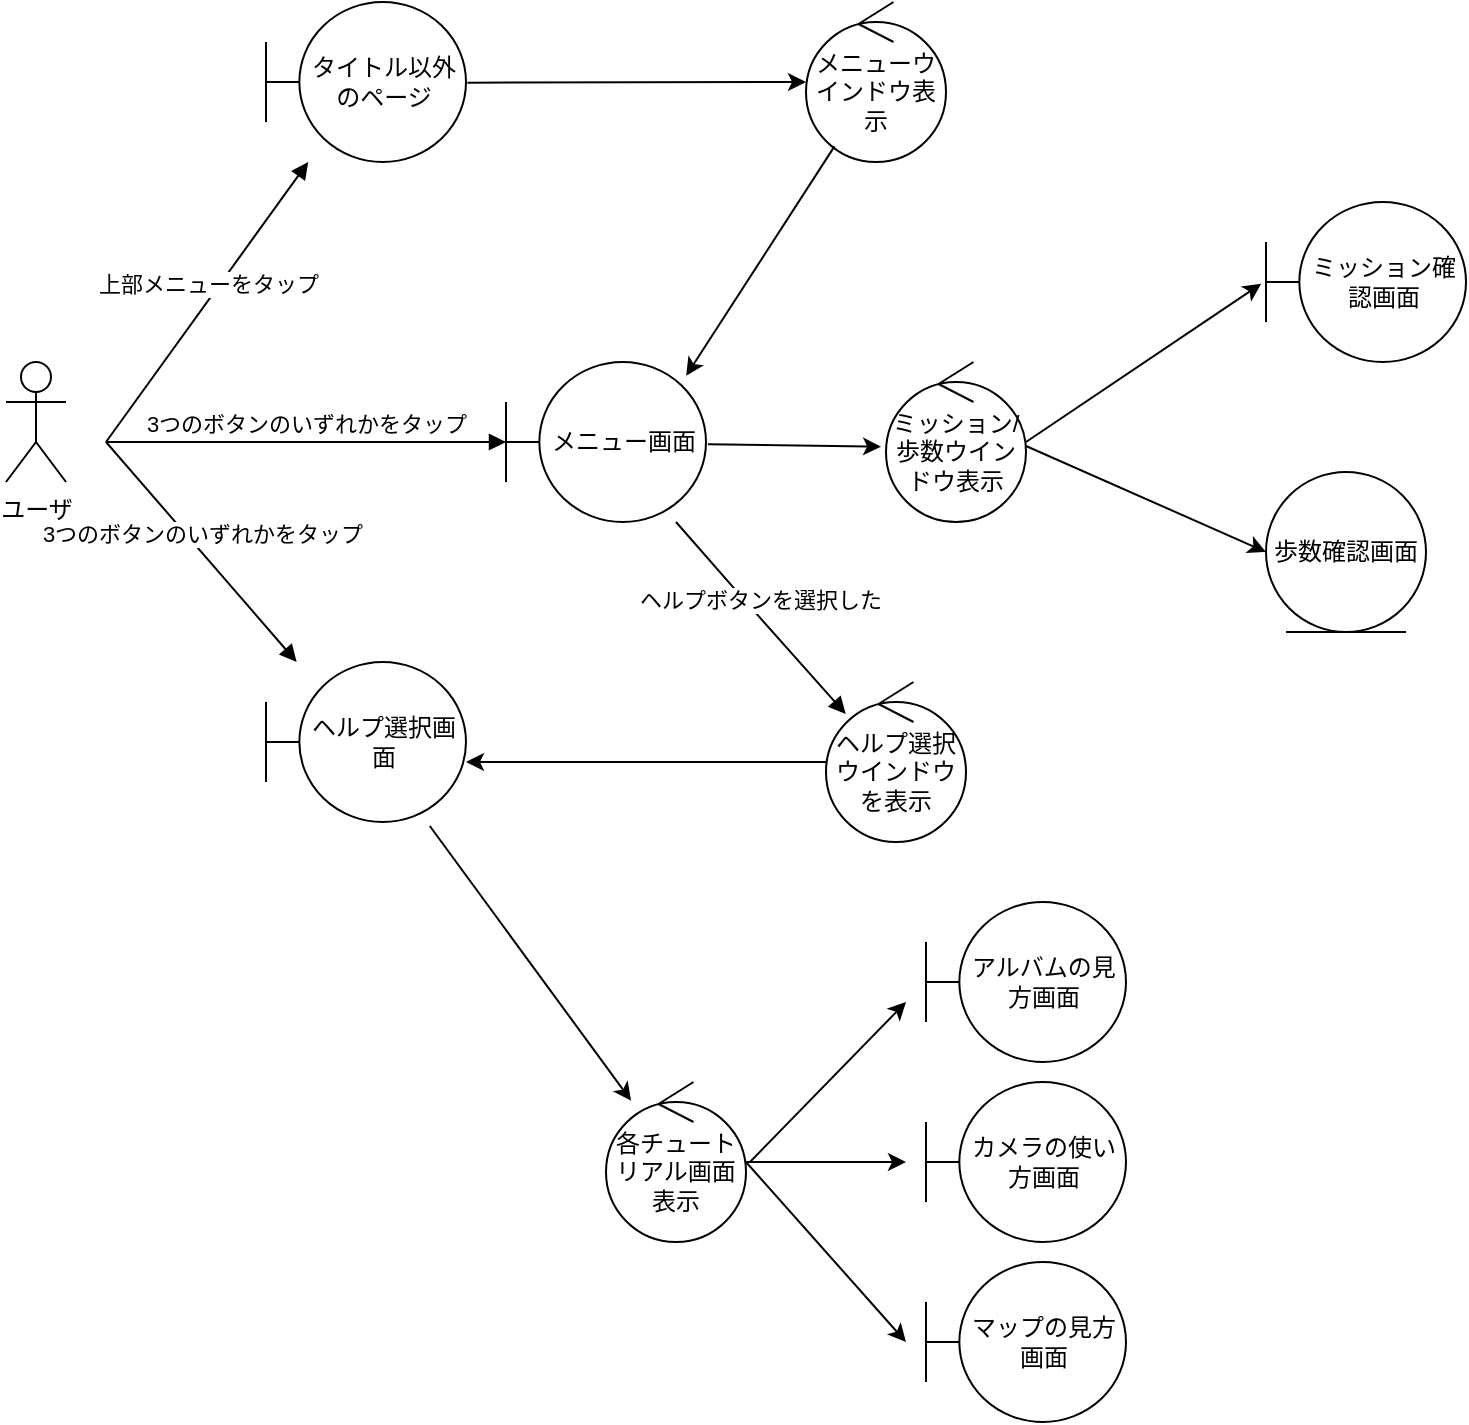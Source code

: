 <mxfile version="13.6.5">
    <diagram id="10kJ45dkskCQGTVulWHf" name="ページ1">
        <mxGraphModel dx="989" dy="824" grid="1" gridSize="10" guides="1" tooltips="1" connect="1" arrows="1" fold="1" page="1" pageScale="1" pageWidth="827" pageHeight="1169" math="0" shadow="0">
            <root>
                <mxCell id="0"/>
                <mxCell id="1" parent="0"/>
                <mxCell id="2" value="ユーザ" style="shape=umlActor;verticalLabelPosition=bottom;verticalAlign=top;html=1;outlineConnect=0;" vertex="1" parent="1">
                    <mxGeometry x="30" y="490" width="30" height="60" as="geometry"/>
                </mxCell>
                <mxCell id="3" value="タイトル以外のページ" style="shape=umlBoundary;whiteSpace=wrap;html=1;" vertex="1" parent="1">
                    <mxGeometry x="160" y="310" width="100" height="80" as="geometry"/>
                </mxCell>
                <mxCell id="4" value="上部メニューをタップ" style="html=1;verticalAlign=bottom;endArrow=block;" edge="1" parent="1" target="3">
                    <mxGeometry width="80" relative="1" as="geometry">
                        <mxPoint x="80" y="530" as="sourcePoint"/>
                        <mxPoint x="160" y="560" as="targetPoint"/>
                    </mxGeometry>
                </mxCell>
                <mxCell id="5" value="メニュー画面" style="shape=umlBoundary;whiteSpace=wrap;html=1;" vertex="1" parent="1">
                    <mxGeometry x="280" y="490" width="100" height="80" as="geometry"/>
                </mxCell>
                <mxCell id="6" value="メニューウインドウ表示" style="ellipse;shape=umlControl;whiteSpace=wrap;html=1;" vertex="1" parent="1">
                    <mxGeometry x="430" y="310" width="70" height="80" as="geometry"/>
                </mxCell>
                <mxCell id="7" value="" style="endArrow=classic;html=1;entryX=0.901;entryY=0.086;entryDx=0;entryDy=0;entryPerimeter=0;" edge="1" parent="1" source="6" target="5">
                    <mxGeometry width="50" height="50" relative="1" as="geometry">
                        <mxPoint x="340" y="540" as="sourcePoint"/>
                        <mxPoint x="390" y="470" as="targetPoint"/>
                    </mxGeometry>
                </mxCell>
                <mxCell id="8" value="" style="endArrow=classic;html=1;exitX=1.007;exitY=0.504;exitDx=0;exitDy=0;exitPerimeter=0;entryX=0;entryY=0.5;entryDx=0;entryDy=0;entryPerimeter=0;" edge="1" parent="1" source="3" target="6">
                    <mxGeometry width="50" height="50" relative="1" as="geometry">
                        <mxPoint x="380" y="470" as="sourcePoint"/>
                        <mxPoint x="420" y="420" as="targetPoint"/>
                    </mxGeometry>
                </mxCell>
                <mxCell id="9" value="3つのボタンのいずれかをタップ" style="html=1;verticalAlign=bottom;endArrow=block;entryX=0;entryY=0.5;entryDx=0;entryDy=0;entryPerimeter=0;" edge="1" parent="1" target="5">
                    <mxGeometry width="80" relative="1" as="geometry">
                        <mxPoint x="80" y="530" as="sourcePoint"/>
                        <mxPoint x="219" y="530" as="targetPoint"/>
                    </mxGeometry>
                </mxCell>
                <mxCell id="10" value="ミッション/歩数ウインドウ表示" style="ellipse;shape=umlControl;whiteSpace=wrap;html=1;" vertex="1" parent="1">
                    <mxGeometry x="470" y="490" width="70" height="80" as="geometry"/>
                </mxCell>
                <mxCell id="11" value="" style="endArrow=classic;html=1;entryX=-0.03;entryY=0.636;entryDx=0;entryDy=0;entryPerimeter=0;" edge="1" parent="1">
                    <mxGeometry width="50" height="50" relative="1" as="geometry">
                        <mxPoint x="540" y="530" as="sourcePoint"/>
                        <mxPoint x="657.6" y="450.88" as="targetPoint"/>
                    </mxGeometry>
                </mxCell>
                <mxCell id="12" value="" style="endArrow=classic;html=1;entryX=0;entryY=0.5;entryDx=0;entryDy=0;" edge="1" parent="1" target="14">
                    <mxGeometry width="50" height="50" relative="1" as="geometry">
                        <mxPoint x="540" y="532" as="sourcePoint"/>
                        <mxPoint x="560" y="600" as="targetPoint"/>
                    </mxGeometry>
                </mxCell>
                <mxCell id="14" value="歩数確認画面" style="ellipse;shape=umlEntity;whiteSpace=wrap;html=1;" vertex="1" parent="1">
                    <mxGeometry x="660" y="545" width="80" height="80" as="geometry"/>
                </mxCell>
                <mxCell id="15" value="" style="endArrow=classic;html=1;exitX=1.01;exitY=0.514;exitDx=0;exitDy=0;exitPerimeter=0;entryX=-0.035;entryY=0.529;entryDx=0;entryDy=0;entryPerimeter=0;" edge="1" parent="1" source="5" target="10">
                    <mxGeometry width="50" height="50" relative="1" as="geometry">
                        <mxPoint x="380" y="610" as="sourcePoint"/>
                        <mxPoint x="400" y="531" as="targetPoint"/>
                    </mxGeometry>
                </mxCell>
                <mxCell id="16" value="ヘルプ選択ウインドウを表示" style="ellipse;shape=umlControl;whiteSpace=wrap;html=1;" vertex="1" parent="1">
                    <mxGeometry x="440" y="650" width="70" height="80" as="geometry"/>
                </mxCell>
                <mxCell id="17" value="ヘルプ選択画面" style="shape=umlBoundary;whiteSpace=wrap;html=1;" vertex="1" parent="1">
                    <mxGeometry x="160" y="640" width="100" height="80" as="geometry"/>
                </mxCell>
                <mxCell id="18" value="" style="endArrow=classic;html=1;exitX=0;exitY=0.5;exitDx=0;exitDy=0;exitPerimeter=0;entryX=1;entryY=0.625;entryDx=0;entryDy=0;entryPerimeter=0;" edge="1" parent="1" source="16" target="17">
                    <mxGeometry width="50" height="50" relative="1" as="geometry">
                        <mxPoint x="380" y="610" as="sourcePoint"/>
                        <mxPoint x="430" y="560" as="targetPoint"/>
                    </mxGeometry>
                </mxCell>
                <mxCell id="19" value="ヘルプボタンを選択した&lt;br&gt;" style="html=1;verticalAlign=bottom;endArrow=block;entryX=0.141;entryY=0.2;entryDx=0;entryDy=0;entryPerimeter=0;" edge="1" parent="1" source="5" target="16">
                    <mxGeometry width="80" relative="1" as="geometry">
                        <mxPoint x="370" y="590" as="sourcePoint"/>
                        <mxPoint x="450" y="590" as="targetPoint"/>
                        <Array as="points">
                            <mxPoint x="400" y="610"/>
                        </Array>
                    </mxGeometry>
                </mxCell>
                <mxCell id="20" value="3つのボタンのいずれかをタップ" style="html=1;verticalAlign=bottom;endArrow=block;" edge="1" parent="1" target="17">
                    <mxGeometry width="80" relative="1" as="geometry">
                        <mxPoint x="80" y="530" as="sourcePoint"/>
                        <mxPoint x="450" y="590" as="targetPoint"/>
                    </mxGeometry>
                </mxCell>
                <mxCell id="21" value="各チュートリアル画面表示" style="ellipse;shape=umlControl;whiteSpace=wrap;html=1;" vertex="1" parent="1">
                    <mxGeometry x="330" y="850" width="70" height="80" as="geometry"/>
                </mxCell>
                <mxCell id="22" value="" style="endArrow=classic;html=1;exitX=0.819;exitY=1.025;exitDx=0;exitDy=0;exitPerimeter=0;" edge="1" parent="1" source="17" target="21">
                    <mxGeometry width="50" height="50" relative="1" as="geometry">
                        <mxPoint x="370" y="750" as="sourcePoint"/>
                        <mxPoint x="420" y="700" as="targetPoint"/>
                    </mxGeometry>
                </mxCell>
                <mxCell id="26" value="" style="endArrow=classic;html=1;entryX=0;entryY=0.75;entryDx=0;entryDy=0;entryPerimeter=0;" edge="1" parent="1">
                    <mxGeometry width="50" height="50" relative="1" as="geometry">
                        <mxPoint x="402" y="890" as="sourcePoint"/>
                        <mxPoint x="480" y="810" as="targetPoint"/>
                    </mxGeometry>
                </mxCell>
                <mxCell id="27" value="" style="endArrow=classic;html=1;entryX=0;entryY=0.5;entryDx=0;entryDy=0;" edge="1" parent="1">
                    <mxGeometry width="50" height="50" relative="1" as="geometry">
                        <mxPoint x="400" y="890" as="sourcePoint"/>
                        <mxPoint x="480" y="890" as="targetPoint"/>
                    </mxGeometry>
                </mxCell>
                <mxCell id="28" value="" style="endArrow=classic;html=1;entryX=0;entryY=0.375;entryDx=0;entryDy=0;entryPerimeter=0;" edge="1" parent="1">
                    <mxGeometry width="50" height="50" relative="1" as="geometry">
                        <mxPoint x="400" y="890" as="sourcePoint"/>
                        <mxPoint x="480" y="980" as="targetPoint"/>
                    </mxGeometry>
                </mxCell>
                <mxCell id="31" value="ミッション確認画面" style="shape=umlBoundary;whiteSpace=wrap;html=1;" vertex="1" parent="1">
                    <mxGeometry x="660" y="410" width="100" height="80" as="geometry"/>
                </mxCell>
                <mxCell id="32" value="アルバムの見方画面" style="shape=umlBoundary;whiteSpace=wrap;html=1;" vertex="1" parent="1">
                    <mxGeometry x="490" y="760" width="100" height="80" as="geometry"/>
                </mxCell>
                <mxCell id="33" value="カメラの使い方画面" style="shape=umlBoundary;whiteSpace=wrap;html=1;" vertex="1" parent="1">
                    <mxGeometry x="490" y="850" width="100" height="80" as="geometry"/>
                </mxCell>
                <mxCell id="35" value="マップの見方画面" style="shape=umlBoundary;whiteSpace=wrap;html=1;" vertex="1" parent="1">
                    <mxGeometry x="490" y="940" width="100" height="80" as="geometry"/>
                </mxCell>
            </root>
        </mxGraphModel>
    </diagram>
</mxfile>